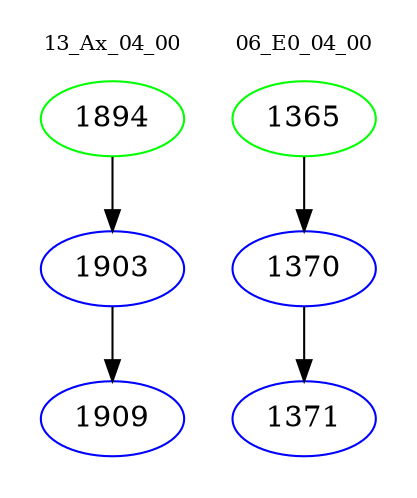 digraph{
subgraph cluster_0 {
color = white
label = "13_Ax_04_00";
fontsize=10;
T0_1894 [label="1894", color="green"]
T0_1894 -> T0_1903 [color="black"]
T0_1903 [label="1903", color="blue"]
T0_1903 -> T0_1909 [color="black"]
T0_1909 [label="1909", color="blue"]
}
subgraph cluster_1 {
color = white
label = "06_E0_04_00";
fontsize=10;
T1_1365 [label="1365", color="green"]
T1_1365 -> T1_1370 [color="black"]
T1_1370 [label="1370", color="blue"]
T1_1370 -> T1_1371 [color="black"]
T1_1371 [label="1371", color="blue"]
}
}
